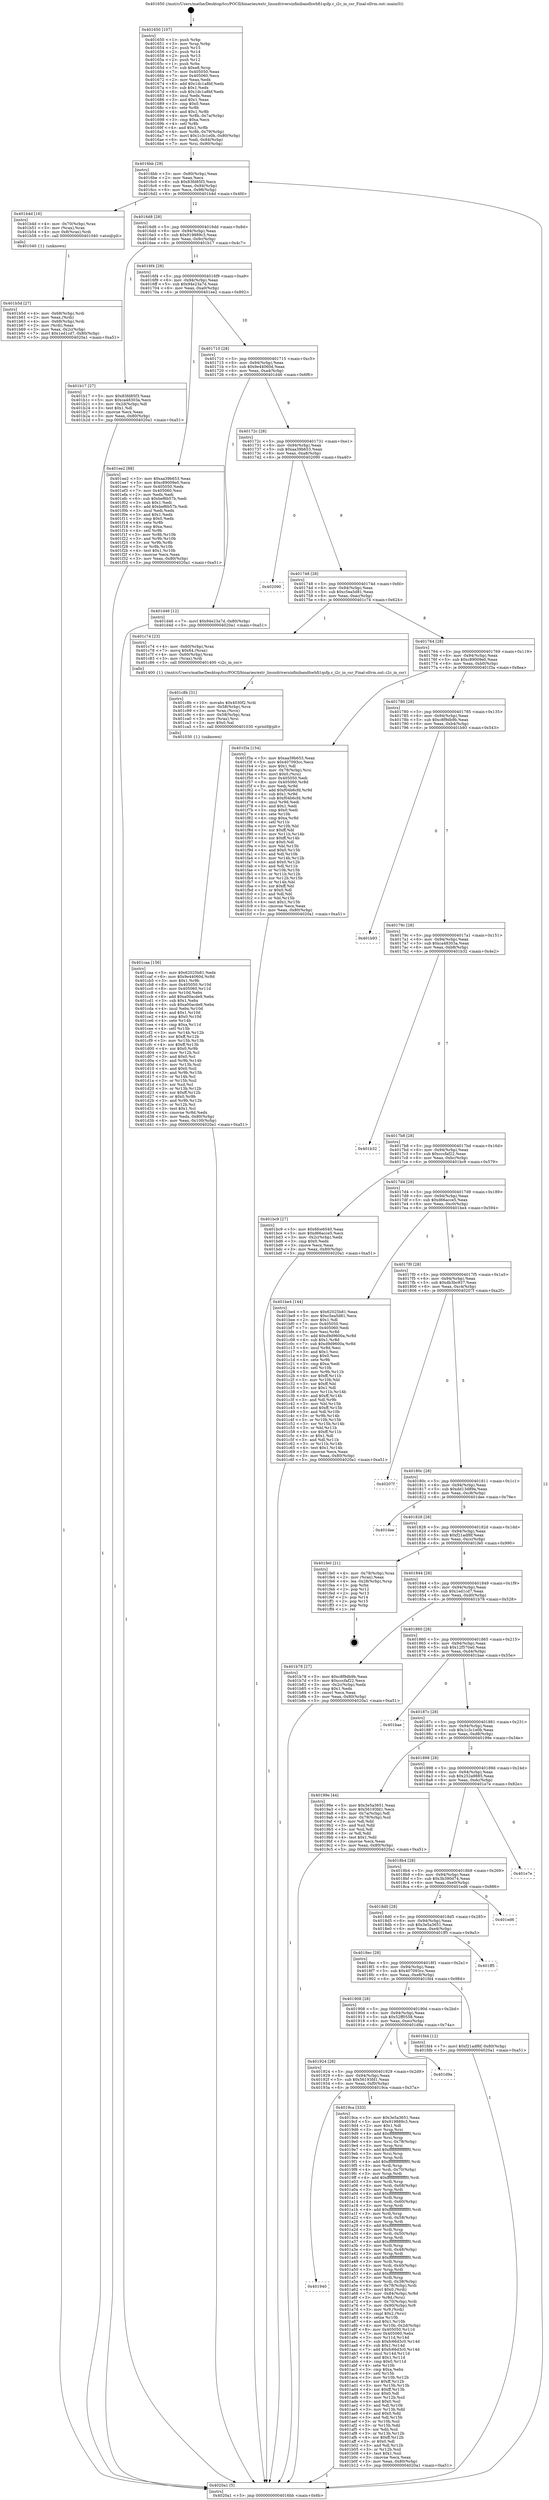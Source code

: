 digraph "0x401650" {
  label = "0x401650 (/mnt/c/Users/mathe/Desktop/tcc/POCII/binaries/extr_linuxdriversinfinibandhwhfi1qsfp.c_i2c_in_csr_Final-ollvm.out::main(0))"
  labelloc = "t"
  node[shape=record]

  Entry [label="",width=0.3,height=0.3,shape=circle,fillcolor=black,style=filled]
  "0x4016bb" [label="{
     0x4016bb [29]\l
     | [instrs]\l
     &nbsp;&nbsp;0x4016bb \<+3\>: mov -0x80(%rbp),%eax\l
     &nbsp;&nbsp;0x4016be \<+2\>: mov %eax,%ecx\l
     &nbsp;&nbsp;0x4016c0 \<+6\>: sub $0x83fd85f3,%ecx\l
     &nbsp;&nbsp;0x4016c6 \<+6\>: mov %eax,-0x94(%rbp)\l
     &nbsp;&nbsp;0x4016cc \<+6\>: mov %ecx,-0x98(%rbp)\l
     &nbsp;&nbsp;0x4016d2 \<+6\>: je 0000000000401b4d \<main+0x4fd\>\l
  }"]
  "0x401b4d" [label="{
     0x401b4d [16]\l
     | [instrs]\l
     &nbsp;&nbsp;0x401b4d \<+4\>: mov -0x70(%rbp),%rax\l
     &nbsp;&nbsp;0x401b51 \<+3\>: mov (%rax),%rax\l
     &nbsp;&nbsp;0x401b54 \<+4\>: mov 0x8(%rax),%rdi\l
     &nbsp;&nbsp;0x401b58 \<+5\>: call 0000000000401040 \<atoi@plt\>\l
     | [calls]\l
     &nbsp;&nbsp;0x401040 \{1\} (unknown)\l
  }"]
  "0x4016d8" [label="{
     0x4016d8 [28]\l
     | [instrs]\l
     &nbsp;&nbsp;0x4016d8 \<+5\>: jmp 00000000004016dd \<main+0x8d\>\l
     &nbsp;&nbsp;0x4016dd \<+6\>: mov -0x94(%rbp),%eax\l
     &nbsp;&nbsp;0x4016e3 \<+5\>: sub $0x919889c3,%eax\l
     &nbsp;&nbsp;0x4016e8 \<+6\>: mov %eax,-0x9c(%rbp)\l
     &nbsp;&nbsp;0x4016ee \<+6\>: je 0000000000401b17 \<main+0x4c7\>\l
  }"]
  Exit [label="",width=0.3,height=0.3,shape=circle,fillcolor=black,style=filled,peripheries=2]
  "0x401b17" [label="{
     0x401b17 [27]\l
     | [instrs]\l
     &nbsp;&nbsp;0x401b17 \<+5\>: mov $0x83fd85f3,%eax\l
     &nbsp;&nbsp;0x401b1c \<+5\>: mov $0xca48303a,%ecx\l
     &nbsp;&nbsp;0x401b21 \<+3\>: mov -0x2d(%rbp),%dl\l
     &nbsp;&nbsp;0x401b24 \<+3\>: test $0x1,%dl\l
     &nbsp;&nbsp;0x401b27 \<+3\>: cmovne %ecx,%eax\l
     &nbsp;&nbsp;0x401b2a \<+3\>: mov %eax,-0x80(%rbp)\l
     &nbsp;&nbsp;0x401b2d \<+5\>: jmp 00000000004020a1 \<main+0xa51\>\l
  }"]
  "0x4016f4" [label="{
     0x4016f4 [28]\l
     | [instrs]\l
     &nbsp;&nbsp;0x4016f4 \<+5\>: jmp 00000000004016f9 \<main+0xa9\>\l
     &nbsp;&nbsp;0x4016f9 \<+6\>: mov -0x94(%rbp),%eax\l
     &nbsp;&nbsp;0x4016ff \<+5\>: sub $0x94e23a7d,%eax\l
     &nbsp;&nbsp;0x401704 \<+6\>: mov %eax,-0xa0(%rbp)\l
     &nbsp;&nbsp;0x40170a \<+6\>: je 0000000000401ee2 \<main+0x892\>\l
  }"]
  "0x401caa" [label="{
     0x401caa [156]\l
     | [instrs]\l
     &nbsp;&nbsp;0x401caa \<+5\>: mov $0x62025b81,%edx\l
     &nbsp;&nbsp;0x401caf \<+6\>: mov $0x9e44060d,%r8d\l
     &nbsp;&nbsp;0x401cb5 \<+3\>: mov $0x1,%r9b\l
     &nbsp;&nbsp;0x401cb8 \<+8\>: mov 0x405050,%r10d\l
     &nbsp;&nbsp;0x401cc0 \<+8\>: mov 0x405060,%r11d\l
     &nbsp;&nbsp;0x401cc8 \<+3\>: mov %r10d,%ebx\l
     &nbsp;&nbsp;0x401ccb \<+6\>: add $0xa00acde9,%ebx\l
     &nbsp;&nbsp;0x401cd1 \<+3\>: sub $0x1,%ebx\l
     &nbsp;&nbsp;0x401cd4 \<+6\>: sub $0xa00acde9,%ebx\l
     &nbsp;&nbsp;0x401cda \<+4\>: imul %ebx,%r10d\l
     &nbsp;&nbsp;0x401cde \<+4\>: and $0x1,%r10d\l
     &nbsp;&nbsp;0x401ce2 \<+4\>: cmp $0x0,%r10d\l
     &nbsp;&nbsp;0x401ce6 \<+4\>: sete %r14b\l
     &nbsp;&nbsp;0x401cea \<+4\>: cmp $0xa,%r11d\l
     &nbsp;&nbsp;0x401cee \<+4\>: setl %r15b\l
     &nbsp;&nbsp;0x401cf2 \<+3\>: mov %r14b,%r12b\l
     &nbsp;&nbsp;0x401cf5 \<+4\>: xor $0xff,%r12b\l
     &nbsp;&nbsp;0x401cf9 \<+3\>: mov %r15b,%r13b\l
     &nbsp;&nbsp;0x401cfc \<+4\>: xor $0xff,%r13b\l
     &nbsp;&nbsp;0x401d00 \<+4\>: xor $0x0,%r9b\l
     &nbsp;&nbsp;0x401d04 \<+3\>: mov %r12b,%cl\l
     &nbsp;&nbsp;0x401d07 \<+3\>: and $0x0,%cl\l
     &nbsp;&nbsp;0x401d0a \<+3\>: and %r9b,%r14b\l
     &nbsp;&nbsp;0x401d0d \<+3\>: mov %r13b,%sil\l
     &nbsp;&nbsp;0x401d10 \<+4\>: and $0x0,%sil\l
     &nbsp;&nbsp;0x401d14 \<+3\>: and %r9b,%r15b\l
     &nbsp;&nbsp;0x401d17 \<+3\>: or %r14b,%cl\l
     &nbsp;&nbsp;0x401d1a \<+3\>: or %r15b,%sil\l
     &nbsp;&nbsp;0x401d1d \<+3\>: xor %sil,%cl\l
     &nbsp;&nbsp;0x401d20 \<+3\>: or %r13b,%r12b\l
     &nbsp;&nbsp;0x401d23 \<+4\>: xor $0xff,%r12b\l
     &nbsp;&nbsp;0x401d27 \<+4\>: or $0x0,%r9b\l
     &nbsp;&nbsp;0x401d2b \<+3\>: and %r9b,%r12b\l
     &nbsp;&nbsp;0x401d2e \<+3\>: or %r12b,%cl\l
     &nbsp;&nbsp;0x401d31 \<+3\>: test $0x1,%cl\l
     &nbsp;&nbsp;0x401d34 \<+4\>: cmovne %r8d,%edx\l
     &nbsp;&nbsp;0x401d38 \<+3\>: mov %edx,-0x80(%rbp)\l
     &nbsp;&nbsp;0x401d3b \<+6\>: mov %eax,-0x100(%rbp)\l
     &nbsp;&nbsp;0x401d41 \<+5\>: jmp 00000000004020a1 \<main+0xa51\>\l
  }"]
  "0x401ee2" [label="{
     0x401ee2 [88]\l
     | [instrs]\l
     &nbsp;&nbsp;0x401ee2 \<+5\>: mov $0xaa39b653,%eax\l
     &nbsp;&nbsp;0x401ee7 \<+5\>: mov $0xc89009e0,%ecx\l
     &nbsp;&nbsp;0x401eec \<+7\>: mov 0x405050,%edx\l
     &nbsp;&nbsp;0x401ef3 \<+7\>: mov 0x405060,%esi\l
     &nbsp;&nbsp;0x401efa \<+2\>: mov %edx,%edi\l
     &nbsp;&nbsp;0x401efc \<+6\>: sub $0xbef6b57b,%edi\l
     &nbsp;&nbsp;0x401f02 \<+3\>: sub $0x1,%edi\l
     &nbsp;&nbsp;0x401f05 \<+6\>: add $0xbef6b57b,%edi\l
     &nbsp;&nbsp;0x401f0b \<+3\>: imul %edi,%edx\l
     &nbsp;&nbsp;0x401f0e \<+3\>: and $0x1,%edx\l
     &nbsp;&nbsp;0x401f11 \<+3\>: cmp $0x0,%edx\l
     &nbsp;&nbsp;0x401f14 \<+4\>: sete %r8b\l
     &nbsp;&nbsp;0x401f18 \<+3\>: cmp $0xa,%esi\l
     &nbsp;&nbsp;0x401f1b \<+4\>: setl %r9b\l
     &nbsp;&nbsp;0x401f1f \<+3\>: mov %r8b,%r10b\l
     &nbsp;&nbsp;0x401f22 \<+3\>: and %r9b,%r10b\l
     &nbsp;&nbsp;0x401f25 \<+3\>: xor %r9b,%r8b\l
     &nbsp;&nbsp;0x401f28 \<+3\>: or %r8b,%r10b\l
     &nbsp;&nbsp;0x401f2b \<+4\>: test $0x1,%r10b\l
     &nbsp;&nbsp;0x401f2f \<+3\>: cmovne %ecx,%eax\l
     &nbsp;&nbsp;0x401f32 \<+3\>: mov %eax,-0x80(%rbp)\l
     &nbsp;&nbsp;0x401f35 \<+5\>: jmp 00000000004020a1 \<main+0xa51\>\l
  }"]
  "0x401710" [label="{
     0x401710 [28]\l
     | [instrs]\l
     &nbsp;&nbsp;0x401710 \<+5\>: jmp 0000000000401715 \<main+0xc5\>\l
     &nbsp;&nbsp;0x401715 \<+6\>: mov -0x94(%rbp),%eax\l
     &nbsp;&nbsp;0x40171b \<+5\>: sub $0x9e44060d,%eax\l
     &nbsp;&nbsp;0x401720 \<+6\>: mov %eax,-0xa4(%rbp)\l
     &nbsp;&nbsp;0x401726 \<+6\>: je 0000000000401d46 \<main+0x6f6\>\l
  }"]
  "0x401c8b" [label="{
     0x401c8b [31]\l
     | [instrs]\l
     &nbsp;&nbsp;0x401c8b \<+10\>: movabs $0x4030f2,%rdi\l
     &nbsp;&nbsp;0x401c95 \<+4\>: mov -0x58(%rbp),%rcx\l
     &nbsp;&nbsp;0x401c99 \<+3\>: mov %rax,(%rcx)\l
     &nbsp;&nbsp;0x401c9c \<+4\>: mov -0x58(%rbp),%rax\l
     &nbsp;&nbsp;0x401ca0 \<+3\>: mov (%rax),%rsi\l
     &nbsp;&nbsp;0x401ca3 \<+2\>: mov $0x0,%al\l
     &nbsp;&nbsp;0x401ca5 \<+5\>: call 0000000000401030 \<printf@plt\>\l
     | [calls]\l
     &nbsp;&nbsp;0x401030 \{1\} (unknown)\l
  }"]
  "0x401d46" [label="{
     0x401d46 [12]\l
     | [instrs]\l
     &nbsp;&nbsp;0x401d46 \<+7\>: movl $0x94e23a7d,-0x80(%rbp)\l
     &nbsp;&nbsp;0x401d4d \<+5\>: jmp 00000000004020a1 \<main+0xa51\>\l
  }"]
  "0x40172c" [label="{
     0x40172c [28]\l
     | [instrs]\l
     &nbsp;&nbsp;0x40172c \<+5\>: jmp 0000000000401731 \<main+0xe1\>\l
     &nbsp;&nbsp;0x401731 \<+6\>: mov -0x94(%rbp),%eax\l
     &nbsp;&nbsp;0x401737 \<+5\>: sub $0xaa39b653,%eax\l
     &nbsp;&nbsp;0x40173c \<+6\>: mov %eax,-0xa8(%rbp)\l
     &nbsp;&nbsp;0x401742 \<+6\>: je 0000000000402090 \<main+0xa40\>\l
  }"]
  "0x401b5d" [label="{
     0x401b5d [27]\l
     | [instrs]\l
     &nbsp;&nbsp;0x401b5d \<+4\>: mov -0x68(%rbp),%rdi\l
     &nbsp;&nbsp;0x401b61 \<+2\>: mov %eax,(%rdi)\l
     &nbsp;&nbsp;0x401b63 \<+4\>: mov -0x68(%rbp),%rdi\l
     &nbsp;&nbsp;0x401b67 \<+2\>: mov (%rdi),%eax\l
     &nbsp;&nbsp;0x401b69 \<+3\>: mov %eax,-0x2c(%rbp)\l
     &nbsp;&nbsp;0x401b6c \<+7\>: movl $0x1ed1cd7,-0x80(%rbp)\l
     &nbsp;&nbsp;0x401b73 \<+5\>: jmp 00000000004020a1 \<main+0xa51\>\l
  }"]
  "0x402090" [label="{
     0x402090\l
  }", style=dashed]
  "0x401748" [label="{
     0x401748 [28]\l
     | [instrs]\l
     &nbsp;&nbsp;0x401748 \<+5\>: jmp 000000000040174d \<main+0xfd\>\l
     &nbsp;&nbsp;0x40174d \<+6\>: mov -0x94(%rbp),%eax\l
     &nbsp;&nbsp;0x401753 \<+5\>: sub $0xc5ea5d81,%eax\l
     &nbsp;&nbsp;0x401758 \<+6\>: mov %eax,-0xac(%rbp)\l
     &nbsp;&nbsp;0x40175e \<+6\>: je 0000000000401c74 \<main+0x624\>\l
  }"]
  "0x401940" [label="{
     0x401940\l
  }", style=dashed]
  "0x401c74" [label="{
     0x401c74 [23]\l
     | [instrs]\l
     &nbsp;&nbsp;0x401c74 \<+4\>: mov -0x60(%rbp),%rax\l
     &nbsp;&nbsp;0x401c78 \<+7\>: movq $0x64,(%rax)\l
     &nbsp;&nbsp;0x401c7f \<+4\>: mov -0x60(%rbp),%rax\l
     &nbsp;&nbsp;0x401c83 \<+3\>: mov (%rax),%rdi\l
     &nbsp;&nbsp;0x401c86 \<+5\>: call 0000000000401400 \<i2c_in_csr\>\l
     | [calls]\l
     &nbsp;&nbsp;0x401400 \{1\} (/mnt/c/Users/mathe/Desktop/tcc/POCII/binaries/extr_linuxdriversinfinibandhwhfi1qsfp.c_i2c_in_csr_Final-ollvm.out::i2c_in_csr)\l
  }"]
  "0x401764" [label="{
     0x401764 [28]\l
     | [instrs]\l
     &nbsp;&nbsp;0x401764 \<+5\>: jmp 0000000000401769 \<main+0x119\>\l
     &nbsp;&nbsp;0x401769 \<+6\>: mov -0x94(%rbp),%eax\l
     &nbsp;&nbsp;0x40176f \<+5\>: sub $0xc89009e0,%eax\l
     &nbsp;&nbsp;0x401774 \<+6\>: mov %eax,-0xb0(%rbp)\l
     &nbsp;&nbsp;0x40177a \<+6\>: je 0000000000401f3a \<main+0x8ea\>\l
  }"]
  "0x4019ca" [label="{
     0x4019ca [333]\l
     | [instrs]\l
     &nbsp;&nbsp;0x4019ca \<+5\>: mov $0x3e5a3651,%eax\l
     &nbsp;&nbsp;0x4019cf \<+5\>: mov $0x919889c3,%ecx\l
     &nbsp;&nbsp;0x4019d4 \<+2\>: mov $0x1,%dl\l
     &nbsp;&nbsp;0x4019d6 \<+3\>: mov %rsp,%rsi\l
     &nbsp;&nbsp;0x4019d9 \<+4\>: add $0xfffffffffffffff0,%rsi\l
     &nbsp;&nbsp;0x4019dd \<+3\>: mov %rsi,%rsp\l
     &nbsp;&nbsp;0x4019e0 \<+4\>: mov %rsi,-0x78(%rbp)\l
     &nbsp;&nbsp;0x4019e4 \<+3\>: mov %rsp,%rsi\l
     &nbsp;&nbsp;0x4019e7 \<+4\>: add $0xfffffffffffffff0,%rsi\l
     &nbsp;&nbsp;0x4019eb \<+3\>: mov %rsi,%rsp\l
     &nbsp;&nbsp;0x4019ee \<+3\>: mov %rsp,%rdi\l
     &nbsp;&nbsp;0x4019f1 \<+4\>: add $0xfffffffffffffff0,%rdi\l
     &nbsp;&nbsp;0x4019f5 \<+3\>: mov %rdi,%rsp\l
     &nbsp;&nbsp;0x4019f8 \<+4\>: mov %rdi,-0x70(%rbp)\l
     &nbsp;&nbsp;0x4019fc \<+3\>: mov %rsp,%rdi\l
     &nbsp;&nbsp;0x4019ff \<+4\>: add $0xfffffffffffffff0,%rdi\l
     &nbsp;&nbsp;0x401a03 \<+3\>: mov %rdi,%rsp\l
     &nbsp;&nbsp;0x401a06 \<+4\>: mov %rdi,-0x68(%rbp)\l
     &nbsp;&nbsp;0x401a0a \<+3\>: mov %rsp,%rdi\l
     &nbsp;&nbsp;0x401a0d \<+4\>: add $0xfffffffffffffff0,%rdi\l
     &nbsp;&nbsp;0x401a11 \<+3\>: mov %rdi,%rsp\l
     &nbsp;&nbsp;0x401a14 \<+4\>: mov %rdi,-0x60(%rbp)\l
     &nbsp;&nbsp;0x401a18 \<+3\>: mov %rsp,%rdi\l
     &nbsp;&nbsp;0x401a1b \<+4\>: add $0xfffffffffffffff0,%rdi\l
     &nbsp;&nbsp;0x401a1f \<+3\>: mov %rdi,%rsp\l
     &nbsp;&nbsp;0x401a22 \<+4\>: mov %rdi,-0x58(%rbp)\l
     &nbsp;&nbsp;0x401a26 \<+3\>: mov %rsp,%rdi\l
     &nbsp;&nbsp;0x401a29 \<+4\>: add $0xfffffffffffffff0,%rdi\l
     &nbsp;&nbsp;0x401a2d \<+3\>: mov %rdi,%rsp\l
     &nbsp;&nbsp;0x401a30 \<+4\>: mov %rdi,-0x50(%rbp)\l
     &nbsp;&nbsp;0x401a34 \<+3\>: mov %rsp,%rdi\l
     &nbsp;&nbsp;0x401a37 \<+4\>: add $0xfffffffffffffff0,%rdi\l
     &nbsp;&nbsp;0x401a3b \<+3\>: mov %rdi,%rsp\l
     &nbsp;&nbsp;0x401a3e \<+4\>: mov %rdi,-0x48(%rbp)\l
     &nbsp;&nbsp;0x401a42 \<+3\>: mov %rsp,%rdi\l
     &nbsp;&nbsp;0x401a45 \<+4\>: add $0xfffffffffffffff0,%rdi\l
     &nbsp;&nbsp;0x401a49 \<+3\>: mov %rdi,%rsp\l
     &nbsp;&nbsp;0x401a4c \<+4\>: mov %rdi,-0x40(%rbp)\l
     &nbsp;&nbsp;0x401a50 \<+3\>: mov %rsp,%rdi\l
     &nbsp;&nbsp;0x401a53 \<+4\>: add $0xfffffffffffffff0,%rdi\l
     &nbsp;&nbsp;0x401a57 \<+3\>: mov %rdi,%rsp\l
     &nbsp;&nbsp;0x401a5a \<+4\>: mov %rdi,-0x38(%rbp)\l
     &nbsp;&nbsp;0x401a5e \<+4\>: mov -0x78(%rbp),%rdi\l
     &nbsp;&nbsp;0x401a62 \<+6\>: movl $0x0,(%rdi)\l
     &nbsp;&nbsp;0x401a68 \<+7\>: mov -0x84(%rbp),%r8d\l
     &nbsp;&nbsp;0x401a6f \<+3\>: mov %r8d,(%rsi)\l
     &nbsp;&nbsp;0x401a72 \<+4\>: mov -0x70(%rbp),%rdi\l
     &nbsp;&nbsp;0x401a76 \<+7\>: mov -0x90(%rbp),%r9\l
     &nbsp;&nbsp;0x401a7d \<+3\>: mov %r9,(%rdi)\l
     &nbsp;&nbsp;0x401a80 \<+3\>: cmpl $0x2,(%rsi)\l
     &nbsp;&nbsp;0x401a83 \<+4\>: setne %r10b\l
     &nbsp;&nbsp;0x401a87 \<+4\>: and $0x1,%r10b\l
     &nbsp;&nbsp;0x401a8b \<+4\>: mov %r10b,-0x2d(%rbp)\l
     &nbsp;&nbsp;0x401a8f \<+8\>: mov 0x405050,%r11d\l
     &nbsp;&nbsp;0x401a97 \<+7\>: mov 0x405060,%ebx\l
     &nbsp;&nbsp;0x401a9e \<+3\>: mov %r11d,%r14d\l
     &nbsp;&nbsp;0x401aa1 \<+7\>: sub $0xfc66d3c0,%r14d\l
     &nbsp;&nbsp;0x401aa8 \<+4\>: sub $0x1,%r14d\l
     &nbsp;&nbsp;0x401aac \<+7\>: add $0xfc66d3c0,%r14d\l
     &nbsp;&nbsp;0x401ab3 \<+4\>: imul %r14d,%r11d\l
     &nbsp;&nbsp;0x401ab7 \<+4\>: and $0x1,%r11d\l
     &nbsp;&nbsp;0x401abb \<+4\>: cmp $0x0,%r11d\l
     &nbsp;&nbsp;0x401abf \<+4\>: sete %r10b\l
     &nbsp;&nbsp;0x401ac3 \<+3\>: cmp $0xa,%ebx\l
     &nbsp;&nbsp;0x401ac6 \<+4\>: setl %r15b\l
     &nbsp;&nbsp;0x401aca \<+3\>: mov %r10b,%r12b\l
     &nbsp;&nbsp;0x401acd \<+4\>: xor $0xff,%r12b\l
     &nbsp;&nbsp;0x401ad1 \<+3\>: mov %r15b,%r13b\l
     &nbsp;&nbsp;0x401ad4 \<+4\>: xor $0xff,%r13b\l
     &nbsp;&nbsp;0x401ad8 \<+3\>: xor $0x0,%dl\l
     &nbsp;&nbsp;0x401adb \<+3\>: mov %r12b,%sil\l
     &nbsp;&nbsp;0x401ade \<+4\>: and $0x0,%sil\l
     &nbsp;&nbsp;0x401ae2 \<+3\>: and %dl,%r10b\l
     &nbsp;&nbsp;0x401ae5 \<+3\>: mov %r13b,%dil\l
     &nbsp;&nbsp;0x401ae8 \<+4\>: and $0x0,%dil\l
     &nbsp;&nbsp;0x401aec \<+3\>: and %dl,%r15b\l
     &nbsp;&nbsp;0x401aef \<+3\>: or %r10b,%sil\l
     &nbsp;&nbsp;0x401af2 \<+3\>: or %r15b,%dil\l
     &nbsp;&nbsp;0x401af5 \<+3\>: xor %dil,%sil\l
     &nbsp;&nbsp;0x401af8 \<+3\>: or %r13b,%r12b\l
     &nbsp;&nbsp;0x401afb \<+4\>: xor $0xff,%r12b\l
     &nbsp;&nbsp;0x401aff \<+3\>: or $0x0,%dl\l
     &nbsp;&nbsp;0x401b02 \<+3\>: and %dl,%r12b\l
     &nbsp;&nbsp;0x401b05 \<+3\>: or %r12b,%sil\l
     &nbsp;&nbsp;0x401b08 \<+4\>: test $0x1,%sil\l
     &nbsp;&nbsp;0x401b0c \<+3\>: cmovne %ecx,%eax\l
     &nbsp;&nbsp;0x401b0f \<+3\>: mov %eax,-0x80(%rbp)\l
     &nbsp;&nbsp;0x401b12 \<+5\>: jmp 00000000004020a1 \<main+0xa51\>\l
  }"]
  "0x401f3a" [label="{
     0x401f3a [154]\l
     | [instrs]\l
     &nbsp;&nbsp;0x401f3a \<+5\>: mov $0xaa39b653,%eax\l
     &nbsp;&nbsp;0x401f3f \<+5\>: mov $0x407093cc,%ecx\l
     &nbsp;&nbsp;0x401f44 \<+2\>: mov $0x1,%dl\l
     &nbsp;&nbsp;0x401f46 \<+4\>: mov -0x78(%rbp),%rsi\l
     &nbsp;&nbsp;0x401f4a \<+6\>: movl $0x0,(%rsi)\l
     &nbsp;&nbsp;0x401f50 \<+7\>: mov 0x405050,%edi\l
     &nbsp;&nbsp;0x401f57 \<+8\>: mov 0x405060,%r8d\l
     &nbsp;&nbsp;0x401f5f \<+3\>: mov %edi,%r9d\l
     &nbsp;&nbsp;0x401f62 \<+7\>: add $0xf04b6cfd,%r9d\l
     &nbsp;&nbsp;0x401f69 \<+4\>: sub $0x1,%r9d\l
     &nbsp;&nbsp;0x401f6d \<+7\>: sub $0xf04b6cfd,%r9d\l
     &nbsp;&nbsp;0x401f74 \<+4\>: imul %r9d,%edi\l
     &nbsp;&nbsp;0x401f78 \<+3\>: and $0x1,%edi\l
     &nbsp;&nbsp;0x401f7b \<+3\>: cmp $0x0,%edi\l
     &nbsp;&nbsp;0x401f7e \<+4\>: sete %r10b\l
     &nbsp;&nbsp;0x401f82 \<+4\>: cmp $0xa,%r8d\l
     &nbsp;&nbsp;0x401f86 \<+4\>: setl %r11b\l
     &nbsp;&nbsp;0x401f8a \<+3\>: mov %r10b,%bl\l
     &nbsp;&nbsp;0x401f8d \<+3\>: xor $0xff,%bl\l
     &nbsp;&nbsp;0x401f90 \<+3\>: mov %r11b,%r14b\l
     &nbsp;&nbsp;0x401f93 \<+4\>: xor $0xff,%r14b\l
     &nbsp;&nbsp;0x401f97 \<+3\>: xor $0x0,%dl\l
     &nbsp;&nbsp;0x401f9a \<+3\>: mov %bl,%r15b\l
     &nbsp;&nbsp;0x401f9d \<+4\>: and $0x0,%r15b\l
     &nbsp;&nbsp;0x401fa1 \<+3\>: and %dl,%r10b\l
     &nbsp;&nbsp;0x401fa4 \<+3\>: mov %r14b,%r12b\l
     &nbsp;&nbsp;0x401fa7 \<+4\>: and $0x0,%r12b\l
     &nbsp;&nbsp;0x401fab \<+3\>: and %dl,%r11b\l
     &nbsp;&nbsp;0x401fae \<+3\>: or %r10b,%r15b\l
     &nbsp;&nbsp;0x401fb1 \<+3\>: or %r11b,%r12b\l
     &nbsp;&nbsp;0x401fb4 \<+3\>: xor %r12b,%r15b\l
     &nbsp;&nbsp;0x401fb7 \<+3\>: or %r14b,%bl\l
     &nbsp;&nbsp;0x401fba \<+3\>: xor $0xff,%bl\l
     &nbsp;&nbsp;0x401fbd \<+3\>: or $0x0,%dl\l
     &nbsp;&nbsp;0x401fc0 \<+2\>: and %dl,%bl\l
     &nbsp;&nbsp;0x401fc2 \<+3\>: or %bl,%r15b\l
     &nbsp;&nbsp;0x401fc5 \<+4\>: test $0x1,%r15b\l
     &nbsp;&nbsp;0x401fc9 \<+3\>: cmovne %ecx,%eax\l
     &nbsp;&nbsp;0x401fcc \<+3\>: mov %eax,-0x80(%rbp)\l
     &nbsp;&nbsp;0x401fcf \<+5\>: jmp 00000000004020a1 \<main+0xa51\>\l
  }"]
  "0x401780" [label="{
     0x401780 [28]\l
     | [instrs]\l
     &nbsp;&nbsp;0x401780 \<+5\>: jmp 0000000000401785 \<main+0x135\>\l
     &nbsp;&nbsp;0x401785 \<+6\>: mov -0x94(%rbp),%eax\l
     &nbsp;&nbsp;0x40178b \<+5\>: sub $0xc8f9db9b,%eax\l
     &nbsp;&nbsp;0x401790 \<+6\>: mov %eax,-0xb4(%rbp)\l
     &nbsp;&nbsp;0x401796 \<+6\>: je 0000000000401b93 \<main+0x543\>\l
  }"]
  "0x401924" [label="{
     0x401924 [28]\l
     | [instrs]\l
     &nbsp;&nbsp;0x401924 \<+5\>: jmp 0000000000401929 \<main+0x2d9\>\l
     &nbsp;&nbsp;0x401929 \<+6\>: mov -0x94(%rbp),%eax\l
     &nbsp;&nbsp;0x40192f \<+5\>: sub $0x56193fd1,%eax\l
     &nbsp;&nbsp;0x401934 \<+6\>: mov %eax,-0xf0(%rbp)\l
     &nbsp;&nbsp;0x40193a \<+6\>: je 00000000004019ca \<main+0x37a\>\l
  }"]
  "0x401b93" [label="{
     0x401b93\l
  }", style=dashed]
  "0x40179c" [label="{
     0x40179c [28]\l
     | [instrs]\l
     &nbsp;&nbsp;0x40179c \<+5\>: jmp 00000000004017a1 \<main+0x151\>\l
     &nbsp;&nbsp;0x4017a1 \<+6\>: mov -0x94(%rbp),%eax\l
     &nbsp;&nbsp;0x4017a7 \<+5\>: sub $0xca48303a,%eax\l
     &nbsp;&nbsp;0x4017ac \<+6\>: mov %eax,-0xb8(%rbp)\l
     &nbsp;&nbsp;0x4017b2 \<+6\>: je 0000000000401b32 \<main+0x4e2\>\l
  }"]
  "0x401d9a" [label="{
     0x401d9a\l
  }", style=dashed]
  "0x401b32" [label="{
     0x401b32\l
  }", style=dashed]
  "0x4017b8" [label="{
     0x4017b8 [28]\l
     | [instrs]\l
     &nbsp;&nbsp;0x4017b8 \<+5\>: jmp 00000000004017bd \<main+0x16d\>\l
     &nbsp;&nbsp;0x4017bd \<+6\>: mov -0x94(%rbp),%eax\l
     &nbsp;&nbsp;0x4017c3 \<+5\>: sub $0xcccfaf22,%eax\l
     &nbsp;&nbsp;0x4017c8 \<+6\>: mov %eax,-0xbc(%rbp)\l
     &nbsp;&nbsp;0x4017ce \<+6\>: je 0000000000401bc9 \<main+0x579\>\l
  }"]
  "0x401908" [label="{
     0x401908 [28]\l
     | [instrs]\l
     &nbsp;&nbsp;0x401908 \<+5\>: jmp 000000000040190d \<main+0x2bd\>\l
     &nbsp;&nbsp;0x40190d \<+6\>: mov -0x94(%rbp),%eax\l
     &nbsp;&nbsp;0x401913 \<+5\>: sub $0x52ff0558,%eax\l
     &nbsp;&nbsp;0x401918 \<+6\>: mov %eax,-0xec(%rbp)\l
     &nbsp;&nbsp;0x40191e \<+6\>: je 0000000000401d9a \<main+0x74a\>\l
  }"]
  "0x401bc9" [label="{
     0x401bc9 [27]\l
     | [instrs]\l
     &nbsp;&nbsp;0x401bc9 \<+5\>: mov $0x6fce6040,%eax\l
     &nbsp;&nbsp;0x401bce \<+5\>: mov $0xd66acce5,%ecx\l
     &nbsp;&nbsp;0x401bd3 \<+3\>: mov -0x2c(%rbp),%edx\l
     &nbsp;&nbsp;0x401bd6 \<+3\>: cmp $0x0,%edx\l
     &nbsp;&nbsp;0x401bd9 \<+3\>: cmove %ecx,%eax\l
     &nbsp;&nbsp;0x401bdc \<+3\>: mov %eax,-0x80(%rbp)\l
     &nbsp;&nbsp;0x401bdf \<+5\>: jmp 00000000004020a1 \<main+0xa51\>\l
  }"]
  "0x4017d4" [label="{
     0x4017d4 [28]\l
     | [instrs]\l
     &nbsp;&nbsp;0x4017d4 \<+5\>: jmp 00000000004017d9 \<main+0x189\>\l
     &nbsp;&nbsp;0x4017d9 \<+6\>: mov -0x94(%rbp),%eax\l
     &nbsp;&nbsp;0x4017df \<+5\>: sub $0xd66acce5,%eax\l
     &nbsp;&nbsp;0x4017e4 \<+6\>: mov %eax,-0xc0(%rbp)\l
     &nbsp;&nbsp;0x4017ea \<+6\>: je 0000000000401be4 \<main+0x594\>\l
  }"]
  "0x401fd4" [label="{
     0x401fd4 [12]\l
     | [instrs]\l
     &nbsp;&nbsp;0x401fd4 \<+7\>: movl $0xf21adf6f,-0x80(%rbp)\l
     &nbsp;&nbsp;0x401fdb \<+5\>: jmp 00000000004020a1 \<main+0xa51\>\l
  }"]
  "0x401be4" [label="{
     0x401be4 [144]\l
     | [instrs]\l
     &nbsp;&nbsp;0x401be4 \<+5\>: mov $0x62025b81,%eax\l
     &nbsp;&nbsp;0x401be9 \<+5\>: mov $0xc5ea5d81,%ecx\l
     &nbsp;&nbsp;0x401bee \<+2\>: mov $0x1,%dl\l
     &nbsp;&nbsp;0x401bf0 \<+7\>: mov 0x405050,%esi\l
     &nbsp;&nbsp;0x401bf7 \<+7\>: mov 0x405060,%edi\l
     &nbsp;&nbsp;0x401bfe \<+3\>: mov %esi,%r8d\l
     &nbsp;&nbsp;0x401c01 \<+7\>: add $0xd9d9600a,%r8d\l
     &nbsp;&nbsp;0x401c08 \<+4\>: sub $0x1,%r8d\l
     &nbsp;&nbsp;0x401c0c \<+7\>: sub $0xd9d9600a,%r8d\l
     &nbsp;&nbsp;0x401c13 \<+4\>: imul %r8d,%esi\l
     &nbsp;&nbsp;0x401c17 \<+3\>: and $0x1,%esi\l
     &nbsp;&nbsp;0x401c1a \<+3\>: cmp $0x0,%esi\l
     &nbsp;&nbsp;0x401c1d \<+4\>: sete %r9b\l
     &nbsp;&nbsp;0x401c21 \<+3\>: cmp $0xa,%edi\l
     &nbsp;&nbsp;0x401c24 \<+4\>: setl %r10b\l
     &nbsp;&nbsp;0x401c28 \<+3\>: mov %r9b,%r11b\l
     &nbsp;&nbsp;0x401c2b \<+4\>: xor $0xff,%r11b\l
     &nbsp;&nbsp;0x401c2f \<+3\>: mov %r10b,%bl\l
     &nbsp;&nbsp;0x401c32 \<+3\>: xor $0xff,%bl\l
     &nbsp;&nbsp;0x401c35 \<+3\>: xor $0x1,%dl\l
     &nbsp;&nbsp;0x401c38 \<+3\>: mov %r11b,%r14b\l
     &nbsp;&nbsp;0x401c3b \<+4\>: and $0xff,%r14b\l
     &nbsp;&nbsp;0x401c3f \<+3\>: and %dl,%r9b\l
     &nbsp;&nbsp;0x401c42 \<+3\>: mov %bl,%r15b\l
     &nbsp;&nbsp;0x401c45 \<+4\>: and $0xff,%r15b\l
     &nbsp;&nbsp;0x401c49 \<+3\>: and %dl,%r10b\l
     &nbsp;&nbsp;0x401c4c \<+3\>: or %r9b,%r14b\l
     &nbsp;&nbsp;0x401c4f \<+3\>: or %r10b,%r15b\l
     &nbsp;&nbsp;0x401c52 \<+3\>: xor %r15b,%r14b\l
     &nbsp;&nbsp;0x401c55 \<+3\>: or %bl,%r11b\l
     &nbsp;&nbsp;0x401c58 \<+4\>: xor $0xff,%r11b\l
     &nbsp;&nbsp;0x401c5c \<+3\>: or $0x1,%dl\l
     &nbsp;&nbsp;0x401c5f \<+3\>: and %dl,%r11b\l
     &nbsp;&nbsp;0x401c62 \<+3\>: or %r11b,%r14b\l
     &nbsp;&nbsp;0x401c65 \<+4\>: test $0x1,%r14b\l
     &nbsp;&nbsp;0x401c69 \<+3\>: cmovne %ecx,%eax\l
     &nbsp;&nbsp;0x401c6c \<+3\>: mov %eax,-0x80(%rbp)\l
     &nbsp;&nbsp;0x401c6f \<+5\>: jmp 00000000004020a1 \<main+0xa51\>\l
  }"]
  "0x4017f0" [label="{
     0x4017f0 [28]\l
     | [instrs]\l
     &nbsp;&nbsp;0x4017f0 \<+5\>: jmp 00000000004017f5 \<main+0x1a5\>\l
     &nbsp;&nbsp;0x4017f5 \<+6\>: mov -0x94(%rbp),%eax\l
     &nbsp;&nbsp;0x4017fb \<+5\>: sub $0xdb3bc937,%eax\l
     &nbsp;&nbsp;0x401800 \<+6\>: mov %eax,-0xc4(%rbp)\l
     &nbsp;&nbsp;0x401806 \<+6\>: je 000000000040207f \<main+0xa2f\>\l
  }"]
  "0x4018ec" [label="{
     0x4018ec [28]\l
     | [instrs]\l
     &nbsp;&nbsp;0x4018ec \<+5\>: jmp 00000000004018f1 \<main+0x2a1\>\l
     &nbsp;&nbsp;0x4018f1 \<+6\>: mov -0x94(%rbp),%eax\l
     &nbsp;&nbsp;0x4018f7 \<+5\>: sub $0x407093cc,%eax\l
     &nbsp;&nbsp;0x4018fc \<+6\>: mov %eax,-0xe8(%rbp)\l
     &nbsp;&nbsp;0x401902 \<+6\>: je 0000000000401fd4 \<main+0x984\>\l
  }"]
  "0x40207f" [label="{
     0x40207f\l
  }", style=dashed]
  "0x40180c" [label="{
     0x40180c [28]\l
     | [instrs]\l
     &nbsp;&nbsp;0x40180c \<+5\>: jmp 0000000000401811 \<main+0x1c1\>\l
     &nbsp;&nbsp;0x401811 \<+6\>: mov -0x94(%rbp),%eax\l
     &nbsp;&nbsp;0x401817 \<+5\>: sub $0xdd13d89a,%eax\l
     &nbsp;&nbsp;0x40181c \<+6\>: mov %eax,-0xc8(%rbp)\l
     &nbsp;&nbsp;0x401822 \<+6\>: je 0000000000401dee \<main+0x79e\>\l
  }"]
  "0x401ff5" [label="{
     0x401ff5\l
  }", style=dashed]
  "0x401dee" [label="{
     0x401dee\l
  }", style=dashed]
  "0x401828" [label="{
     0x401828 [28]\l
     | [instrs]\l
     &nbsp;&nbsp;0x401828 \<+5\>: jmp 000000000040182d \<main+0x1dd\>\l
     &nbsp;&nbsp;0x40182d \<+6\>: mov -0x94(%rbp),%eax\l
     &nbsp;&nbsp;0x401833 \<+5\>: sub $0xf21adf6f,%eax\l
     &nbsp;&nbsp;0x401838 \<+6\>: mov %eax,-0xcc(%rbp)\l
     &nbsp;&nbsp;0x40183e \<+6\>: je 0000000000401fe0 \<main+0x990\>\l
  }"]
  "0x4018d0" [label="{
     0x4018d0 [28]\l
     | [instrs]\l
     &nbsp;&nbsp;0x4018d0 \<+5\>: jmp 00000000004018d5 \<main+0x285\>\l
     &nbsp;&nbsp;0x4018d5 \<+6\>: mov -0x94(%rbp),%eax\l
     &nbsp;&nbsp;0x4018db \<+5\>: sub $0x3e5a3651,%eax\l
     &nbsp;&nbsp;0x4018e0 \<+6\>: mov %eax,-0xe4(%rbp)\l
     &nbsp;&nbsp;0x4018e6 \<+6\>: je 0000000000401ff5 \<main+0x9a5\>\l
  }"]
  "0x401fe0" [label="{
     0x401fe0 [21]\l
     | [instrs]\l
     &nbsp;&nbsp;0x401fe0 \<+4\>: mov -0x78(%rbp),%rax\l
     &nbsp;&nbsp;0x401fe4 \<+2\>: mov (%rax),%eax\l
     &nbsp;&nbsp;0x401fe6 \<+4\>: lea -0x28(%rbp),%rsp\l
     &nbsp;&nbsp;0x401fea \<+1\>: pop %rbx\l
     &nbsp;&nbsp;0x401feb \<+2\>: pop %r12\l
     &nbsp;&nbsp;0x401fed \<+2\>: pop %r13\l
     &nbsp;&nbsp;0x401fef \<+2\>: pop %r14\l
     &nbsp;&nbsp;0x401ff1 \<+2\>: pop %r15\l
     &nbsp;&nbsp;0x401ff3 \<+1\>: pop %rbp\l
     &nbsp;&nbsp;0x401ff4 \<+1\>: ret\l
  }"]
  "0x401844" [label="{
     0x401844 [28]\l
     | [instrs]\l
     &nbsp;&nbsp;0x401844 \<+5\>: jmp 0000000000401849 \<main+0x1f9\>\l
     &nbsp;&nbsp;0x401849 \<+6\>: mov -0x94(%rbp),%eax\l
     &nbsp;&nbsp;0x40184f \<+5\>: sub $0x1ed1cd7,%eax\l
     &nbsp;&nbsp;0x401854 \<+6\>: mov %eax,-0xd0(%rbp)\l
     &nbsp;&nbsp;0x40185a \<+6\>: je 0000000000401b78 \<main+0x528\>\l
  }"]
  "0x401ed6" [label="{
     0x401ed6\l
  }", style=dashed]
  "0x401b78" [label="{
     0x401b78 [27]\l
     | [instrs]\l
     &nbsp;&nbsp;0x401b78 \<+5\>: mov $0xc8f9db9b,%eax\l
     &nbsp;&nbsp;0x401b7d \<+5\>: mov $0xcccfaf22,%ecx\l
     &nbsp;&nbsp;0x401b82 \<+3\>: mov -0x2c(%rbp),%edx\l
     &nbsp;&nbsp;0x401b85 \<+3\>: cmp $0x1,%edx\l
     &nbsp;&nbsp;0x401b88 \<+3\>: cmovl %ecx,%eax\l
     &nbsp;&nbsp;0x401b8b \<+3\>: mov %eax,-0x80(%rbp)\l
     &nbsp;&nbsp;0x401b8e \<+5\>: jmp 00000000004020a1 \<main+0xa51\>\l
  }"]
  "0x401860" [label="{
     0x401860 [28]\l
     | [instrs]\l
     &nbsp;&nbsp;0x401860 \<+5\>: jmp 0000000000401865 \<main+0x215\>\l
     &nbsp;&nbsp;0x401865 \<+6\>: mov -0x94(%rbp),%eax\l
     &nbsp;&nbsp;0x40186b \<+5\>: sub $0x12f570a0,%eax\l
     &nbsp;&nbsp;0x401870 \<+6\>: mov %eax,-0xd4(%rbp)\l
     &nbsp;&nbsp;0x401876 \<+6\>: je 0000000000401bae \<main+0x55e\>\l
  }"]
  "0x4018b4" [label="{
     0x4018b4 [28]\l
     | [instrs]\l
     &nbsp;&nbsp;0x4018b4 \<+5\>: jmp 00000000004018b9 \<main+0x269\>\l
     &nbsp;&nbsp;0x4018b9 \<+6\>: mov -0x94(%rbp),%eax\l
     &nbsp;&nbsp;0x4018bf \<+5\>: sub $0x3b390d74,%eax\l
     &nbsp;&nbsp;0x4018c4 \<+6\>: mov %eax,-0xe0(%rbp)\l
     &nbsp;&nbsp;0x4018ca \<+6\>: je 0000000000401ed6 \<main+0x886\>\l
  }"]
  "0x401bae" [label="{
     0x401bae\l
  }", style=dashed]
  "0x40187c" [label="{
     0x40187c [28]\l
     | [instrs]\l
     &nbsp;&nbsp;0x40187c \<+5\>: jmp 0000000000401881 \<main+0x231\>\l
     &nbsp;&nbsp;0x401881 \<+6\>: mov -0x94(%rbp),%eax\l
     &nbsp;&nbsp;0x401887 \<+5\>: sub $0x1c3c1e0b,%eax\l
     &nbsp;&nbsp;0x40188c \<+6\>: mov %eax,-0xd8(%rbp)\l
     &nbsp;&nbsp;0x401892 \<+6\>: je 000000000040199e \<main+0x34e\>\l
  }"]
  "0x401e7e" [label="{
     0x401e7e\l
  }", style=dashed]
  "0x40199e" [label="{
     0x40199e [44]\l
     | [instrs]\l
     &nbsp;&nbsp;0x40199e \<+5\>: mov $0x3e5a3651,%eax\l
     &nbsp;&nbsp;0x4019a3 \<+5\>: mov $0x56193fd1,%ecx\l
     &nbsp;&nbsp;0x4019a8 \<+3\>: mov -0x7a(%rbp),%dl\l
     &nbsp;&nbsp;0x4019ab \<+4\>: mov -0x79(%rbp),%sil\l
     &nbsp;&nbsp;0x4019af \<+3\>: mov %dl,%dil\l
     &nbsp;&nbsp;0x4019b2 \<+3\>: and %sil,%dil\l
     &nbsp;&nbsp;0x4019b5 \<+3\>: xor %sil,%dl\l
     &nbsp;&nbsp;0x4019b8 \<+3\>: or %dl,%dil\l
     &nbsp;&nbsp;0x4019bb \<+4\>: test $0x1,%dil\l
     &nbsp;&nbsp;0x4019bf \<+3\>: cmovne %ecx,%eax\l
     &nbsp;&nbsp;0x4019c2 \<+3\>: mov %eax,-0x80(%rbp)\l
     &nbsp;&nbsp;0x4019c5 \<+5\>: jmp 00000000004020a1 \<main+0xa51\>\l
  }"]
  "0x401898" [label="{
     0x401898 [28]\l
     | [instrs]\l
     &nbsp;&nbsp;0x401898 \<+5\>: jmp 000000000040189d \<main+0x24d\>\l
     &nbsp;&nbsp;0x40189d \<+6\>: mov -0x94(%rbp),%eax\l
     &nbsp;&nbsp;0x4018a3 \<+5\>: sub $0x252a9885,%eax\l
     &nbsp;&nbsp;0x4018a8 \<+6\>: mov %eax,-0xdc(%rbp)\l
     &nbsp;&nbsp;0x4018ae \<+6\>: je 0000000000401e7e \<main+0x82e\>\l
  }"]
  "0x4020a1" [label="{
     0x4020a1 [5]\l
     | [instrs]\l
     &nbsp;&nbsp;0x4020a1 \<+5\>: jmp 00000000004016bb \<main+0x6b\>\l
  }"]
  "0x401650" [label="{
     0x401650 [107]\l
     | [instrs]\l
     &nbsp;&nbsp;0x401650 \<+1\>: push %rbp\l
     &nbsp;&nbsp;0x401651 \<+3\>: mov %rsp,%rbp\l
     &nbsp;&nbsp;0x401654 \<+2\>: push %r15\l
     &nbsp;&nbsp;0x401656 \<+2\>: push %r14\l
     &nbsp;&nbsp;0x401658 \<+2\>: push %r13\l
     &nbsp;&nbsp;0x40165a \<+2\>: push %r12\l
     &nbsp;&nbsp;0x40165c \<+1\>: push %rbx\l
     &nbsp;&nbsp;0x40165d \<+7\>: sub $0xe8,%rsp\l
     &nbsp;&nbsp;0x401664 \<+7\>: mov 0x405050,%eax\l
     &nbsp;&nbsp;0x40166b \<+7\>: mov 0x405060,%ecx\l
     &nbsp;&nbsp;0x401672 \<+2\>: mov %eax,%edx\l
     &nbsp;&nbsp;0x401674 \<+6\>: add $0x1dc1a8bf,%edx\l
     &nbsp;&nbsp;0x40167a \<+3\>: sub $0x1,%edx\l
     &nbsp;&nbsp;0x40167d \<+6\>: sub $0x1dc1a8bf,%edx\l
     &nbsp;&nbsp;0x401683 \<+3\>: imul %edx,%eax\l
     &nbsp;&nbsp;0x401686 \<+3\>: and $0x1,%eax\l
     &nbsp;&nbsp;0x401689 \<+3\>: cmp $0x0,%eax\l
     &nbsp;&nbsp;0x40168c \<+4\>: sete %r8b\l
     &nbsp;&nbsp;0x401690 \<+4\>: and $0x1,%r8b\l
     &nbsp;&nbsp;0x401694 \<+4\>: mov %r8b,-0x7a(%rbp)\l
     &nbsp;&nbsp;0x401698 \<+3\>: cmp $0xa,%ecx\l
     &nbsp;&nbsp;0x40169b \<+4\>: setl %r8b\l
     &nbsp;&nbsp;0x40169f \<+4\>: and $0x1,%r8b\l
     &nbsp;&nbsp;0x4016a3 \<+4\>: mov %r8b,-0x79(%rbp)\l
     &nbsp;&nbsp;0x4016a7 \<+7\>: movl $0x1c3c1e0b,-0x80(%rbp)\l
     &nbsp;&nbsp;0x4016ae \<+6\>: mov %edi,-0x84(%rbp)\l
     &nbsp;&nbsp;0x4016b4 \<+7\>: mov %rsi,-0x90(%rbp)\l
  }"]
  Entry -> "0x401650" [label=" 1"]
  "0x4016bb" -> "0x401b4d" [label=" 1"]
  "0x4016bb" -> "0x4016d8" [label=" 12"]
  "0x401fe0" -> Exit [label=" 1"]
  "0x4016d8" -> "0x401b17" [label=" 1"]
  "0x4016d8" -> "0x4016f4" [label=" 11"]
  "0x401fd4" -> "0x4020a1" [label=" 1"]
  "0x4016f4" -> "0x401ee2" [label=" 1"]
  "0x4016f4" -> "0x401710" [label=" 10"]
  "0x401f3a" -> "0x4020a1" [label=" 1"]
  "0x401710" -> "0x401d46" [label=" 1"]
  "0x401710" -> "0x40172c" [label=" 9"]
  "0x401ee2" -> "0x4020a1" [label=" 1"]
  "0x40172c" -> "0x402090" [label=" 0"]
  "0x40172c" -> "0x401748" [label=" 9"]
  "0x401d46" -> "0x4020a1" [label=" 1"]
  "0x401748" -> "0x401c74" [label=" 1"]
  "0x401748" -> "0x401764" [label=" 8"]
  "0x401c8b" -> "0x401caa" [label=" 1"]
  "0x401764" -> "0x401f3a" [label=" 1"]
  "0x401764" -> "0x401780" [label=" 7"]
  "0x401c74" -> "0x401c8b" [label=" 1"]
  "0x401780" -> "0x401b93" [label=" 0"]
  "0x401780" -> "0x40179c" [label=" 7"]
  "0x401bc9" -> "0x4020a1" [label=" 1"]
  "0x40179c" -> "0x401b32" [label=" 0"]
  "0x40179c" -> "0x4017b8" [label=" 7"]
  "0x401b78" -> "0x4020a1" [label=" 1"]
  "0x4017b8" -> "0x401bc9" [label=" 1"]
  "0x4017b8" -> "0x4017d4" [label=" 6"]
  "0x401b4d" -> "0x401b5d" [label=" 1"]
  "0x4017d4" -> "0x401be4" [label=" 1"]
  "0x4017d4" -> "0x4017f0" [label=" 5"]
  "0x401b17" -> "0x4020a1" [label=" 1"]
  "0x4017f0" -> "0x40207f" [label=" 0"]
  "0x4017f0" -> "0x40180c" [label=" 5"]
  "0x401caa" -> "0x4020a1" [label=" 1"]
  "0x40180c" -> "0x401dee" [label=" 0"]
  "0x40180c" -> "0x401828" [label=" 5"]
  "0x401924" -> "0x401940" [label=" 0"]
  "0x401828" -> "0x401fe0" [label=" 1"]
  "0x401828" -> "0x401844" [label=" 4"]
  "0x401be4" -> "0x4020a1" [label=" 1"]
  "0x401844" -> "0x401b78" [label=" 1"]
  "0x401844" -> "0x401860" [label=" 3"]
  "0x401908" -> "0x401924" [label=" 1"]
  "0x401860" -> "0x401bae" [label=" 0"]
  "0x401860" -> "0x40187c" [label=" 3"]
  "0x401b5d" -> "0x4020a1" [label=" 1"]
  "0x40187c" -> "0x40199e" [label=" 1"]
  "0x40187c" -> "0x401898" [label=" 2"]
  "0x40199e" -> "0x4020a1" [label=" 1"]
  "0x401650" -> "0x4016bb" [label=" 1"]
  "0x4020a1" -> "0x4016bb" [label=" 12"]
  "0x4018ec" -> "0x401908" [label=" 1"]
  "0x401898" -> "0x401e7e" [label=" 0"]
  "0x401898" -> "0x4018b4" [label=" 2"]
  "0x401908" -> "0x401d9a" [label=" 0"]
  "0x4018b4" -> "0x401ed6" [label=" 0"]
  "0x4018b4" -> "0x4018d0" [label=" 2"]
  "0x401924" -> "0x4019ca" [label=" 1"]
  "0x4018d0" -> "0x401ff5" [label=" 0"]
  "0x4018d0" -> "0x4018ec" [label=" 2"]
  "0x4019ca" -> "0x4020a1" [label=" 1"]
  "0x4018ec" -> "0x401fd4" [label=" 1"]
}
